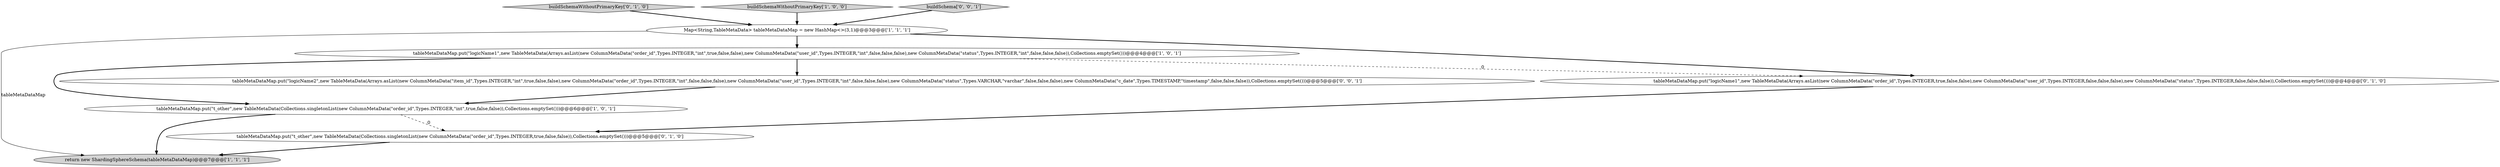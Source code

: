 digraph {
0 [style = filled, label = "Map<String,TableMetaData> tableMetaDataMap = new HashMap<>(3,1)@@@3@@@['1', '1', '1']", fillcolor = white, shape = ellipse image = "AAA0AAABBB1BBB"];
4 [style = filled, label = "return new ShardingSphereSchema(tableMetaDataMap)@@@7@@@['1', '1', '1']", fillcolor = lightgray, shape = ellipse image = "AAA0AAABBB1BBB"];
5 [style = filled, label = "buildSchemaWithoutPrimaryKey['0', '1', '0']", fillcolor = lightgray, shape = diamond image = "AAA0AAABBB2BBB"];
3 [style = filled, label = "tableMetaDataMap.put(\"t_other\",new TableMetaData(Collections.singletonList(new ColumnMetaData(\"order_id\",Types.INTEGER,\"int\",true,false,false)),Collections.emptySet()))@@@6@@@['1', '0', '1']", fillcolor = white, shape = ellipse image = "AAA0AAABBB1BBB"];
2 [style = filled, label = "buildSchemaWithoutPrimaryKey['1', '0', '0']", fillcolor = lightgray, shape = diamond image = "AAA0AAABBB1BBB"];
8 [style = filled, label = "buildSchema['0', '0', '1']", fillcolor = lightgray, shape = diamond image = "AAA0AAABBB3BBB"];
1 [style = filled, label = "tableMetaDataMap.put(\"logicName1\",new TableMetaData(Arrays.asList(new ColumnMetaData(\"order_id\",Types.INTEGER,\"int\",true,false,false),new ColumnMetaData(\"user_id\",Types.INTEGER,\"int\",false,false,false),new ColumnMetaData(\"status\",Types.INTEGER,\"int\",false,false,false)),Collections.emptySet()))@@@4@@@['1', '0', '1']", fillcolor = white, shape = ellipse image = "AAA0AAABBB1BBB"];
9 [style = filled, label = "tableMetaDataMap.put(\"logicName2\",new TableMetaData(Arrays.asList(new ColumnMetaData(\"item_id\",Types.INTEGER,\"int\",true,false,false),new ColumnMetaData(\"order_id\",Types.INTEGER,\"int\",false,false,false),new ColumnMetaData(\"user_id\",Types.INTEGER,\"int\",false,false,false),new ColumnMetaData(\"status\",Types.VARCHAR,\"varchar\",false,false,false),new ColumnMetaData(\"c_date\",Types.TIMESTAMP,\"timestamp\",false,false,false)),Collections.emptySet()))@@@5@@@['0', '0', '1']", fillcolor = white, shape = ellipse image = "AAA0AAABBB3BBB"];
6 [style = filled, label = "tableMetaDataMap.put(\"logicName1\",new TableMetaData(Arrays.asList(new ColumnMetaData(\"order_id\",Types.INTEGER,true,false,false),new ColumnMetaData(\"user_id\",Types.INTEGER,false,false,false),new ColumnMetaData(\"status\",Types.INTEGER,false,false,false)),Collections.emptySet()))@@@4@@@['0', '1', '0']", fillcolor = white, shape = ellipse image = "AAA1AAABBB2BBB"];
7 [style = filled, label = "tableMetaDataMap.put(\"t_other\",new TableMetaData(Collections.singletonList(new ColumnMetaData(\"order_id\",Types.INTEGER,true,false,false)),Collections.emptySet()))@@@5@@@['0', '1', '0']", fillcolor = white, shape = ellipse image = "AAA1AAABBB2BBB"];
0->6 [style = bold, label=""];
9->3 [style = bold, label=""];
2->0 [style = bold, label=""];
5->0 [style = bold, label=""];
1->3 [style = bold, label=""];
1->6 [style = dashed, label="0"];
6->7 [style = bold, label=""];
1->9 [style = bold, label=""];
7->4 [style = bold, label=""];
3->4 [style = bold, label=""];
0->1 [style = bold, label=""];
8->0 [style = bold, label=""];
0->4 [style = solid, label="tableMetaDataMap"];
3->7 [style = dashed, label="0"];
}
